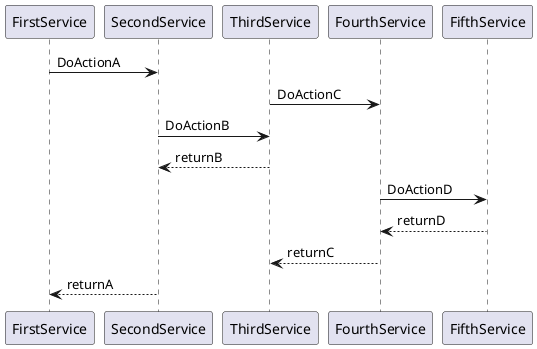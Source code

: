 @startuml The System Name

participant FirstService
participant SecondService
participant ThirdService
participant FourthService
participant FifthService

FirstService->SecondService:DoActionA
ThirdService->FourthService:DoActionC
SecondService->ThirdService:DoActionB
ThirdService-->SecondService:returnB
FourthService->FifthService:DoActionD
FifthService-->FourthService:returnD
FourthService-->ThirdService:returnC
SecondService-->FirstService:returnA

@enduml